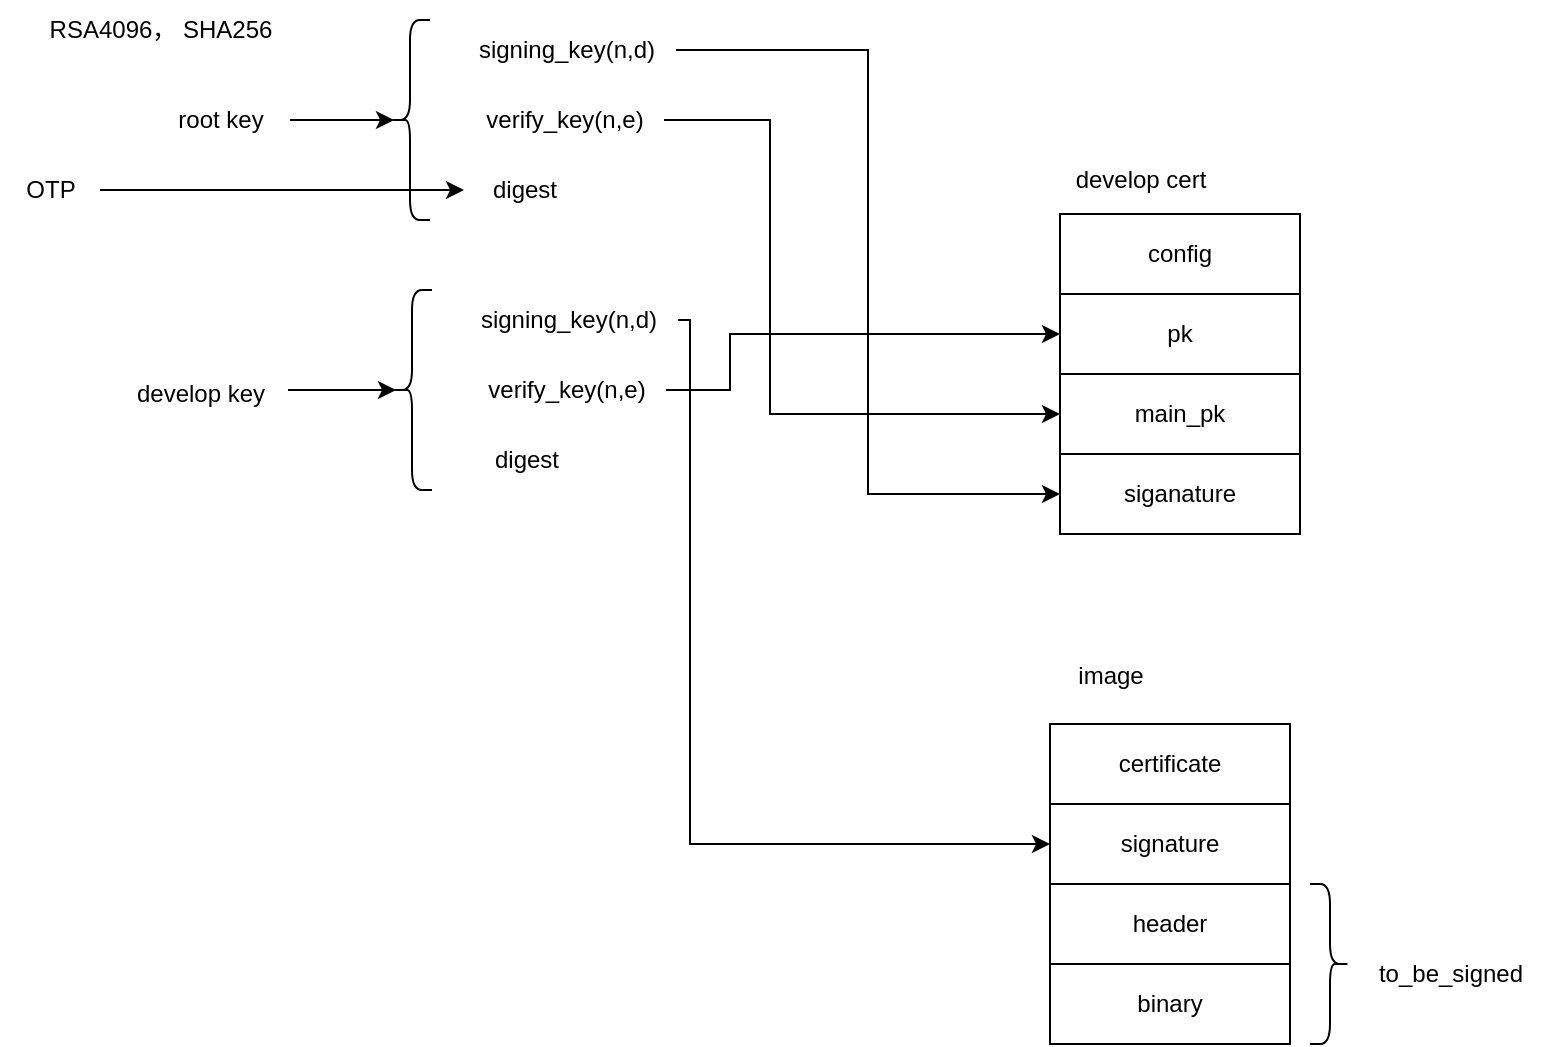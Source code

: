 <mxfile version="22.1.3" type="github">
  <diagram name="Page-1" id="P-MnKtyIKvMYZn0ecdSF">
    <mxGraphModel dx="1362" dy="775" grid="1" gridSize="10" guides="1" tooltips="1" connect="1" arrows="1" fold="1" page="1" pageScale="1" pageWidth="850" pageHeight="1100" math="0" shadow="0">
      <root>
        <mxCell id="0" />
        <mxCell id="1" parent="0" />
        <mxCell id="VETMIVYK4oeTg1nhEx0M-1" value="root key" style="text;html=1;align=center;verticalAlign=middle;resizable=0;points=[];autosize=1;strokeColor=none;fillColor=none;" vertex="1" parent="1">
          <mxGeometry x="90" y="155" width="70" height="30" as="geometry" />
        </mxCell>
        <mxCell id="VETMIVYK4oeTg1nhEx0M-2" value="develop key" style="text;html=1;align=center;verticalAlign=middle;resizable=0;points=[];autosize=1;strokeColor=none;fillColor=none;" vertex="1" parent="1">
          <mxGeometry x="70" y="292" width="90" height="30" as="geometry" />
        </mxCell>
        <mxCell id="VETMIVYK4oeTg1nhEx0M-3" value="RSA4096， SHA256" style="text;html=1;align=center;verticalAlign=middle;resizable=0;points=[];autosize=1;strokeColor=none;fillColor=none;" vertex="1" parent="1">
          <mxGeometry x="30" y="110" width="130" height="30" as="geometry" />
        </mxCell>
        <mxCell id="VETMIVYK4oeTg1nhEx0M-30" style="edgeStyle=orthogonalEdgeStyle;rounded=0;orthogonalLoop=1;jettySize=auto;html=1;entryX=0;entryY=0.5;entryDx=0;entryDy=0;" edge="1" parent="1" source="VETMIVYK4oeTg1nhEx0M-4" target="VETMIVYK4oeTg1nhEx0M-28">
          <mxGeometry relative="1" as="geometry" />
        </mxCell>
        <mxCell id="VETMIVYK4oeTg1nhEx0M-4" value="signing_key(n,d)" style="text;html=1;align=center;verticalAlign=middle;resizable=0;points=[];autosize=1;strokeColor=none;fillColor=none;" vertex="1" parent="1">
          <mxGeometry x="243" y="120" width="110" height="30" as="geometry" />
        </mxCell>
        <mxCell id="VETMIVYK4oeTg1nhEx0M-31" style="edgeStyle=orthogonalEdgeStyle;rounded=0;orthogonalLoop=1;jettySize=auto;html=1;entryX=0;entryY=0.5;entryDx=0;entryDy=0;" edge="1" parent="1" source="VETMIVYK4oeTg1nhEx0M-5" target="VETMIVYK4oeTg1nhEx0M-26">
          <mxGeometry relative="1" as="geometry">
            <Array as="points">
              <mxPoint x="400" y="170" />
              <mxPoint x="400" y="317" />
            </Array>
          </mxGeometry>
        </mxCell>
        <mxCell id="VETMIVYK4oeTg1nhEx0M-5" value="verify_key(n,e)" style="text;html=1;align=center;verticalAlign=middle;resizable=0;points=[];autosize=1;strokeColor=none;fillColor=none;" vertex="1" parent="1">
          <mxGeometry x="247" y="155" width="100" height="30" as="geometry" />
        </mxCell>
        <mxCell id="VETMIVYK4oeTg1nhEx0M-6" value="" style="shape=curlyBracket;whiteSpace=wrap;html=1;rounded=1;labelPosition=left;verticalLabelPosition=middle;align=right;verticalAlign=middle;" vertex="1" parent="1">
          <mxGeometry x="210" y="120" width="20" height="100" as="geometry" />
        </mxCell>
        <mxCell id="VETMIVYK4oeTg1nhEx0M-9" style="edgeStyle=orthogonalEdgeStyle;rounded=0;orthogonalLoop=1;jettySize=auto;html=1;entryX=0.1;entryY=0.5;entryDx=0;entryDy=0;entryPerimeter=0;" edge="1" parent="1" source="VETMIVYK4oeTg1nhEx0M-1" target="VETMIVYK4oeTg1nhEx0M-6">
          <mxGeometry relative="1" as="geometry" />
        </mxCell>
        <mxCell id="VETMIVYK4oeTg1nhEx0M-10" value="digest" style="text;html=1;align=center;verticalAlign=middle;resizable=0;points=[];autosize=1;strokeColor=none;fillColor=none;" vertex="1" parent="1">
          <mxGeometry x="247" y="190" width="60" height="30" as="geometry" />
        </mxCell>
        <mxCell id="VETMIVYK4oeTg1nhEx0M-42" style="edgeStyle=orthogonalEdgeStyle;rounded=0;orthogonalLoop=1;jettySize=auto;html=1;entryX=0;entryY=0.5;entryDx=0;entryDy=0;" edge="1" parent="1" source="VETMIVYK4oeTg1nhEx0M-12" target="VETMIVYK4oeTg1nhEx0M-37">
          <mxGeometry relative="1" as="geometry">
            <Array as="points">
              <mxPoint x="360" y="270" />
              <mxPoint x="360" y="532" />
            </Array>
          </mxGeometry>
        </mxCell>
        <mxCell id="VETMIVYK4oeTg1nhEx0M-12" value="signing_key(n,d)" style="text;html=1;align=center;verticalAlign=middle;resizable=0;points=[];autosize=1;strokeColor=none;fillColor=none;" vertex="1" parent="1">
          <mxGeometry x="244" y="255" width="110" height="30" as="geometry" />
        </mxCell>
        <mxCell id="VETMIVYK4oeTg1nhEx0M-32" style="edgeStyle=orthogonalEdgeStyle;rounded=0;orthogonalLoop=1;jettySize=auto;html=1;entryX=0;entryY=0.5;entryDx=0;entryDy=0;" edge="1" parent="1" source="VETMIVYK4oeTg1nhEx0M-13" target="VETMIVYK4oeTg1nhEx0M-25">
          <mxGeometry relative="1" as="geometry">
            <Array as="points">
              <mxPoint x="380" y="305" />
              <mxPoint x="380" y="277" />
            </Array>
          </mxGeometry>
        </mxCell>
        <mxCell id="VETMIVYK4oeTg1nhEx0M-13" value="verify_key(n,e)" style="text;html=1;align=center;verticalAlign=middle;resizable=0;points=[];autosize=1;strokeColor=none;fillColor=none;" vertex="1" parent="1">
          <mxGeometry x="248" y="290" width="100" height="30" as="geometry" />
        </mxCell>
        <mxCell id="VETMIVYK4oeTg1nhEx0M-14" value="" style="shape=curlyBracket;whiteSpace=wrap;html=1;rounded=1;labelPosition=left;verticalLabelPosition=middle;align=right;verticalAlign=middle;" vertex="1" parent="1">
          <mxGeometry x="211" y="255" width="20" height="100" as="geometry" />
        </mxCell>
        <mxCell id="VETMIVYK4oeTg1nhEx0M-15" style="edgeStyle=orthogonalEdgeStyle;rounded=0;orthogonalLoop=1;jettySize=auto;html=1;entryX=0.1;entryY=0.5;entryDx=0;entryDy=0;entryPerimeter=0;exitX=0.989;exitY=0.433;exitDx=0;exitDy=0;exitPerimeter=0;" edge="1" target="VETMIVYK4oeTg1nhEx0M-14" parent="1" source="VETMIVYK4oeTg1nhEx0M-2">
          <mxGeometry relative="1" as="geometry">
            <mxPoint x="161" y="305" as="sourcePoint" />
          </mxGeometry>
        </mxCell>
        <mxCell id="VETMIVYK4oeTg1nhEx0M-16" value="digest" style="text;html=1;align=center;verticalAlign=middle;resizable=0;points=[];autosize=1;strokeColor=none;fillColor=none;" vertex="1" parent="1">
          <mxGeometry x="248" y="325" width="60" height="30" as="geometry" />
        </mxCell>
        <mxCell id="VETMIVYK4oeTg1nhEx0M-24" value="config" style="rounded=0;whiteSpace=wrap;html=1;" vertex="1" parent="1">
          <mxGeometry x="545" y="217" width="120" height="40" as="geometry" />
        </mxCell>
        <mxCell id="VETMIVYK4oeTg1nhEx0M-25" value="pk" style="rounded=0;whiteSpace=wrap;html=1;" vertex="1" parent="1">
          <mxGeometry x="545" y="257" width="120" height="40" as="geometry" />
        </mxCell>
        <mxCell id="VETMIVYK4oeTg1nhEx0M-26" value="main_pk" style="rounded=0;whiteSpace=wrap;html=1;" vertex="1" parent="1">
          <mxGeometry x="545" y="297" width="120" height="40" as="geometry" />
        </mxCell>
        <mxCell id="VETMIVYK4oeTg1nhEx0M-28" value="siganature" style="rounded=0;whiteSpace=wrap;html=1;" vertex="1" parent="1">
          <mxGeometry x="545" y="337" width="120" height="40" as="geometry" />
        </mxCell>
        <mxCell id="VETMIVYK4oeTg1nhEx0M-29" value="develop cert" style="text;html=1;align=center;verticalAlign=middle;resizable=0;points=[];autosize=1;strokeColor=none;fillColor=none;" vertex="1" parent="1">
          <mxGeometry x="540" y="185" width="90" height="30" as="geometry" />
        </mxCell>
        <mxCell id="VETMIVYK4oeTg1nhEx0M-33" value="header" style="rounded=0;whiteSpace=wrap;html=1;" vertex="1" parent="1">
          <mxGeometry x="540" y="552" width="120" height="40" as="geometry" />
        </mxCell>
        <mxCell id="VETMIVYK4oeTg1nhEx0M-34" value="binary" style="rounded=0;whiteSpace=wrap;html=1;" vertex="1" parent="1">
          <mxGeometry x="540" y="592" width="120" height="40" as="geometry" />
        </mxCell>
        <mxCell id="VETMIVYK4oeTg1nhEx0M-37" value="signature" style="rounded=0;whiteSpace=wrap;html=1;" vertex="1" parent="1">
          <mxGeometry x="540" y="512" width="120" height="40" as="geometry" />
        </mxCell>
        <mxCell id="VETMIVYK4oeTg1nhEx0M-38" value="certificate" style="rounded=0;whiteSpace=wrap;html=1;" vertex="1" parent="1">
          <mxGeometry x="540" y="472" width="120" height="40" as="geometry" />
        </mxCell>
        <mxCell id="VETMIVYK4oeTg1nhEx0M-39" value="" style="shape=curlyBracket;whiteSpace=wrap;html=1;rounded=1;flipH=1;labelPosition=right;verticalLabelPosition=middle;align=left;verticalAlign=middle;" vertex="1" parent="1">
          <mxGeometry x="670" y="552" width="20" height="80" as="geometry" />
        </mxCell>
        <mxCell id="VETMIVYK4oeTg1nhEx0M-40" value="to_be_signed" style="text;html=1;align=center;verticalAlign=middle;resizable=0;points=[];autosize=1;strokeColor=none;fillColor=none;" vertex="1" parent="1">
          <mxGeometry x="690" y="582" width="100" height="30" as="geometry" />
        </mxCell>
        <mxCell id="VETMIVYK4oeTg1nhEx0M-41" value="image" style="text;html=1;align=center;verticalAlign=middle;resizable=0;points=[];autosize=1;strokeColor=none;fillColor=none;" vertex="1" parent="1">
          <mxGeometry x="540" y="433" width="60" height="30" as="geometry" />
        </mxCell>
        <mxCell id="VETMIVYK4oeTg1nhEx0M-44" style="edgeStyle=orthogonalEdgeStyle;rounded=0;orthogonalLoop=1;jettySize=auto;html=1;" edge="1" parent="1" source="VETMIVYK4oeTg1nhEx0M-43" target="VETMIVYK4oeTg1nhEx0M-10">
          <mxGeometry relative="1" as="geometry" />
        </mxCell>
        <mxCell id="VETMIVYK4oeTg1nhEx0M-43" value="OTP" style="text;html=1;align=center;verticalAlign=middle;resizable=0;points=[];autosize=1;strokeColor=none;fillColor=none;" vertex="1" parent="1">
          <mxGeometry x="15" y="190" width="50" height="30" as="geometry" />
        </mxCell>
      </root>
    </mxGraphModel>
  </diagram>
</mxfile>
